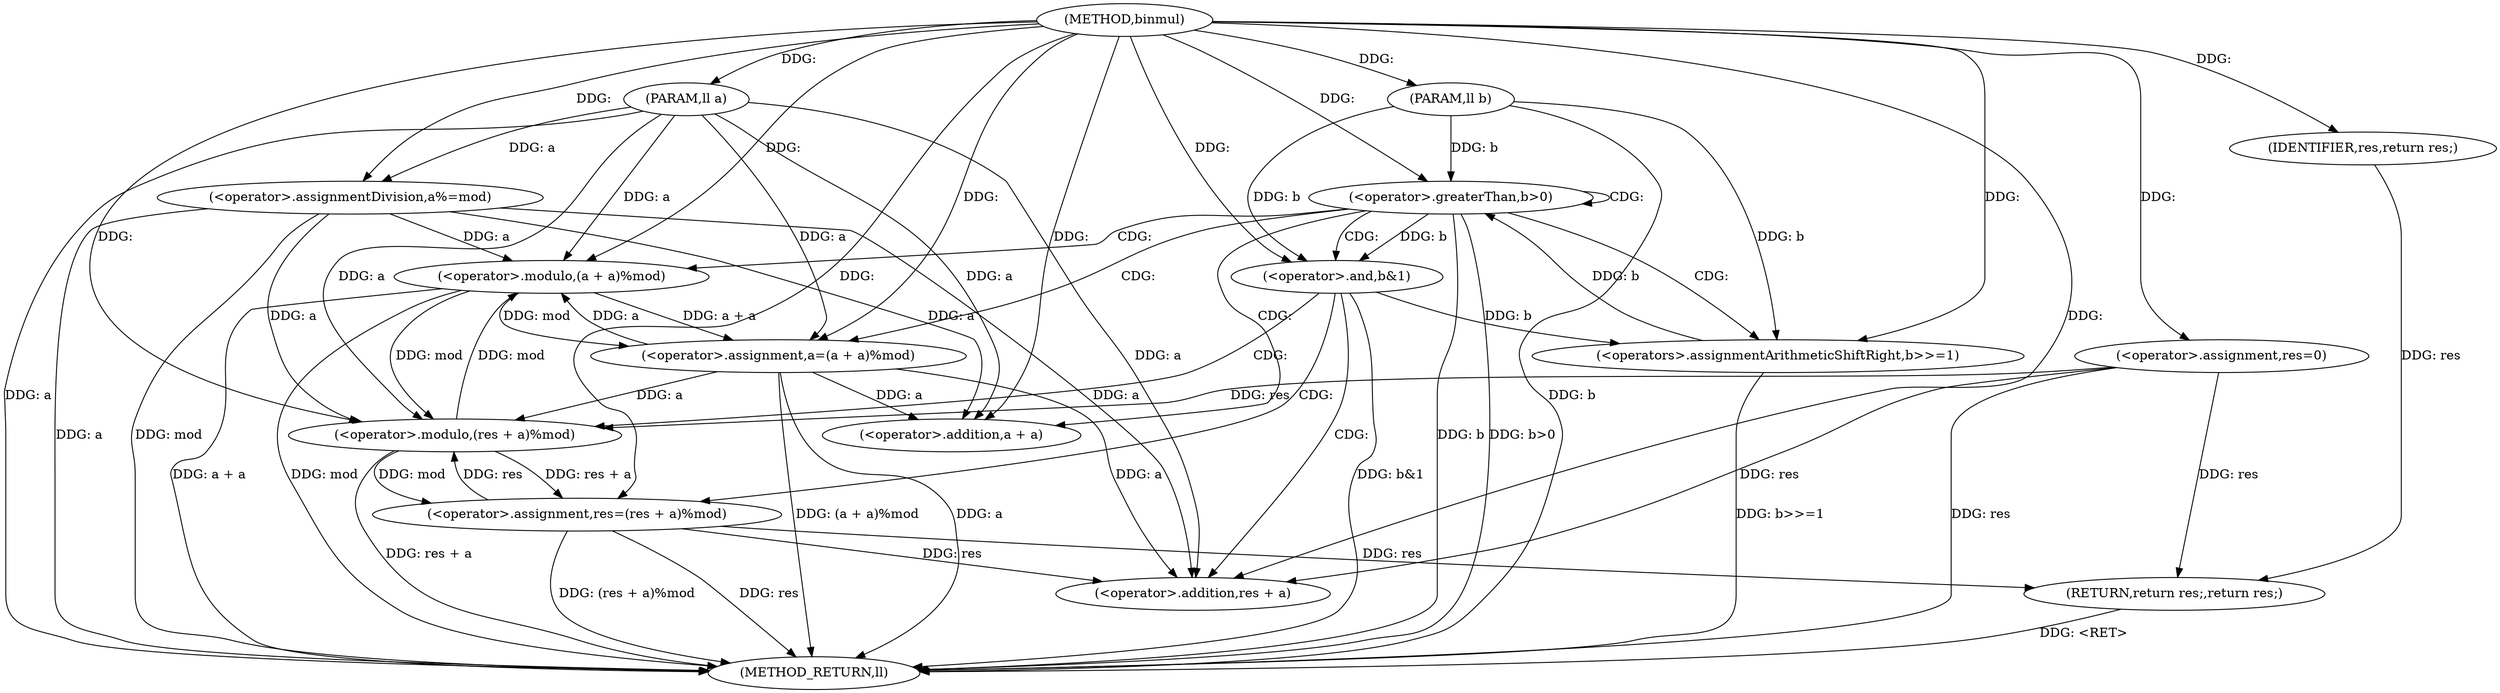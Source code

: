 digraph "binmul" {  
"1000210" [label = "(METHOD,binmul)" ]
"1000249" [label = "(METHOD_RETURN,ll)" ]
"1000211" [label = "(PARAM,ll a)" ]
"1000212" [label = "(PARAM,ll b)" ]
"1000215" [label = "(<operator>.assignment,res=0)" ]
"1000218" [label = "(<operator>.assignmentDivision,a%=mod)" ]
"1000247" [label = "(RETURN,return res;,return res;)" ]
"1000222" [label = "(<operator>.greaterThan,b>0)" ]
"1000248" [label = "(IDENTIFIER,res,return res;)" ]
"1000237" [label = "(<operator>.assignment,a=(a + a)%mod)" ]
"1000244" [label = "(<operators>.assignmentArithmeticShiftRight,b>>=1)" ]
"1000227" [label = "(<operator>.and,b&1)" ]
"1000230" [label = "(<operator>.assignment,res=(res + a)%mod)" ]
"1000239" [label = "(<operator>.modulo,(a + a)%mod)" ]
"1000232" [label = "(<operator>.modulo,(res + a)%mod)" ]
"1000240" [label = "(<operator>.addition,a + a)" ]
"1000233" [label = "(<operator>.addition,res + a)" ]
  "1000247" -> "1000249"  [ label = "DDG: <RET>"] 
  "1000211" -> "1000249"  [ label = "DDG: a"] 
  "1000212" -> "1000249"  [ label = "DDG: b"] 
  "1000215" -> "1000249"  [ label = "DDG: res"] 
  "1000218" -> "1000249"  [ label = "DDG: a"] 
  "1000218" -> "1000249"  [ label = "DDG: mod"] 
  "1000222" -> "1000249"  [ label = "DDG: b"] 
  "1000222" -> "1000249"  [ label = "DDG: b>0"] 
  "1000227" -> "1000249"  [ label = "DDG: b&1"] 
  "1000230" -> "1000249"  [ label = "DDG: res"] 
  "1000232" -> "1000249"  [ label = "DDG: res + a"] 
  "1000230" -> "1000249"  [ label = "DDG: (res + a)%mod"] 
  "1000237" -> "1000249"  [ label = "DDG: a"] 
  "1000239" -> "1000249"  [ label = "DDG: a + a"] 
  "1000239" -> "1000249"  [ label = "DDG: mod"] 
  "1000237" -> "1000249"  [ label = "DDG: (a + a)%mod"] 
  "1000244" -> "1000249"  [ label = "DDG: b>>=1"] 
  "1000210" -> "1000211"  [ label = "DDG: "] 
  "1000210" -> "1000212"  [ label = "DDG: "] 
  "1000210" -> "1000215"  [ label = "DDG: "] 
  "1000210" -> "1000218"  [ label = "DDG: "] 
  "1000248" -> "1000247"  [ label = "DDG: res"] 
  "1000215" -> "1000247"  [ label = "DDG: res"] 
  "1000230" -> "1000247"  [ label = "DDG: res"] 
  "1000211" -> "1000218"  [ label = "DDG: a"] 
  "1000210" -> "1000248"  [ label = "DDG: "] 
  "1000244" -> "1000222"  [ label = "DDG: b"] 
  "1000212" -> "1000222"  [ label = "DDG: b"] 
  "1000210" -> "1000222"  [ label = "DDG: "] 
  "1000239" -> "1000237"  [ label = "DDG: mod"] 
  "1000239" -> "1000237"  [ label = "DDG: a + a"] 
  "1000232" -> "1000230"  [ label = "DDG: mod"] 
  "1000232" -> "1000230"  [ label = "DDG: res + a"] 
  "1000211" -> "1000237"  [ label = "DDG: a"] 
  "1000210" -> "1000237"  [ label = "DDG: "] 
  "1000227" -> "1000244"  [ label = "DDG: b"] 
  "1000212" -> "1000244"  [ label = "DDG: b"] 
  "1000210" -> "1000244"  [ label = "DDG: "] 
  "1000222" -> "1000227"  [ label = "DDG: b"] 
  "1000212" -> "1000227"  [ label = "DDG: b"] 
  "1000210" -> "1000227"  [ label = "DDG: "] 
  "1000210" -> "1000230"  [ label = "DDG: "] 
  "1000218" -> "1000239"  [ label = "DDG: a"] 
  "1000237" -> "1000239"  [ label = "DDG: a"] 
  "1000211" -> "1000239"  [ label = "DDG: a"] 
  "1000210" -> "1000239"  [ label = "DDG: "] 
  "1000232" -> "1000239"  [ label = "DDG: mod"] 
  "1000218" -> "1000232"  [ label = "DDG: a"] 
  "1000237" -> "1000232"  [ label = "DDG: a"] 
  "1000211" -> "1000232"  [ label = "DDG: a"] 
  "1000210" -> "1000232"  [ label = "DDG: "] 
  "1000215" -> "1000232"  [ label = "DDG: res"] 
  "1000230" -> "1000232"  [ label = "DDG: res"] 
  "1000239" -> "1000232"  [ label = "DDG: mod"] 
  "1000218" -> "1000240"  [ label = "DDG: a"] 
  "1000237" -> "1000240"  [ label = "DDG: a"] 
  "1000211" -> "1000240"  [ label = "DDG: a"] 
  "1000210" -> "1000240"  [ label = "DDG: "] 
  "1000215" -> "1000233"  [ label = "DDG: res"] 
  "1000230" -> "1000233"  [ label = "DDG: res"] 
  "1000210" -> "1000233"  [ label = "DDG: "] 
  "1000218" -> "1000233"  [ label = "DDG: a"] 
  "1000237" -> "1000233"  [ label = "DDG: a"] 
  "1000211" -> "1000233"  [ label = "DDG: a"] 
  "1000222" -> "1000227"  [ label = "CDG: "] 
  "1000222" -> "1000240"  [ label = "CDG: "] 
  "1000222" -> "1000222"  [ label = "CDG: "] 
  "1000222" -> "1000239"  [ label = "CDG: "] 
  "1000222" -> "1000244"  [ label = "CDG: "] 
  "1000222" -> "1000237"  [ label = "CDG: "] 
  "1000227" -> "1000233"  [ label = "CDG: "] 
  "1000227" -> "1000230"  [ label = "CDG: "] 
  "1000227" -> "1000232"  [ label = "CDG: "] 
}
